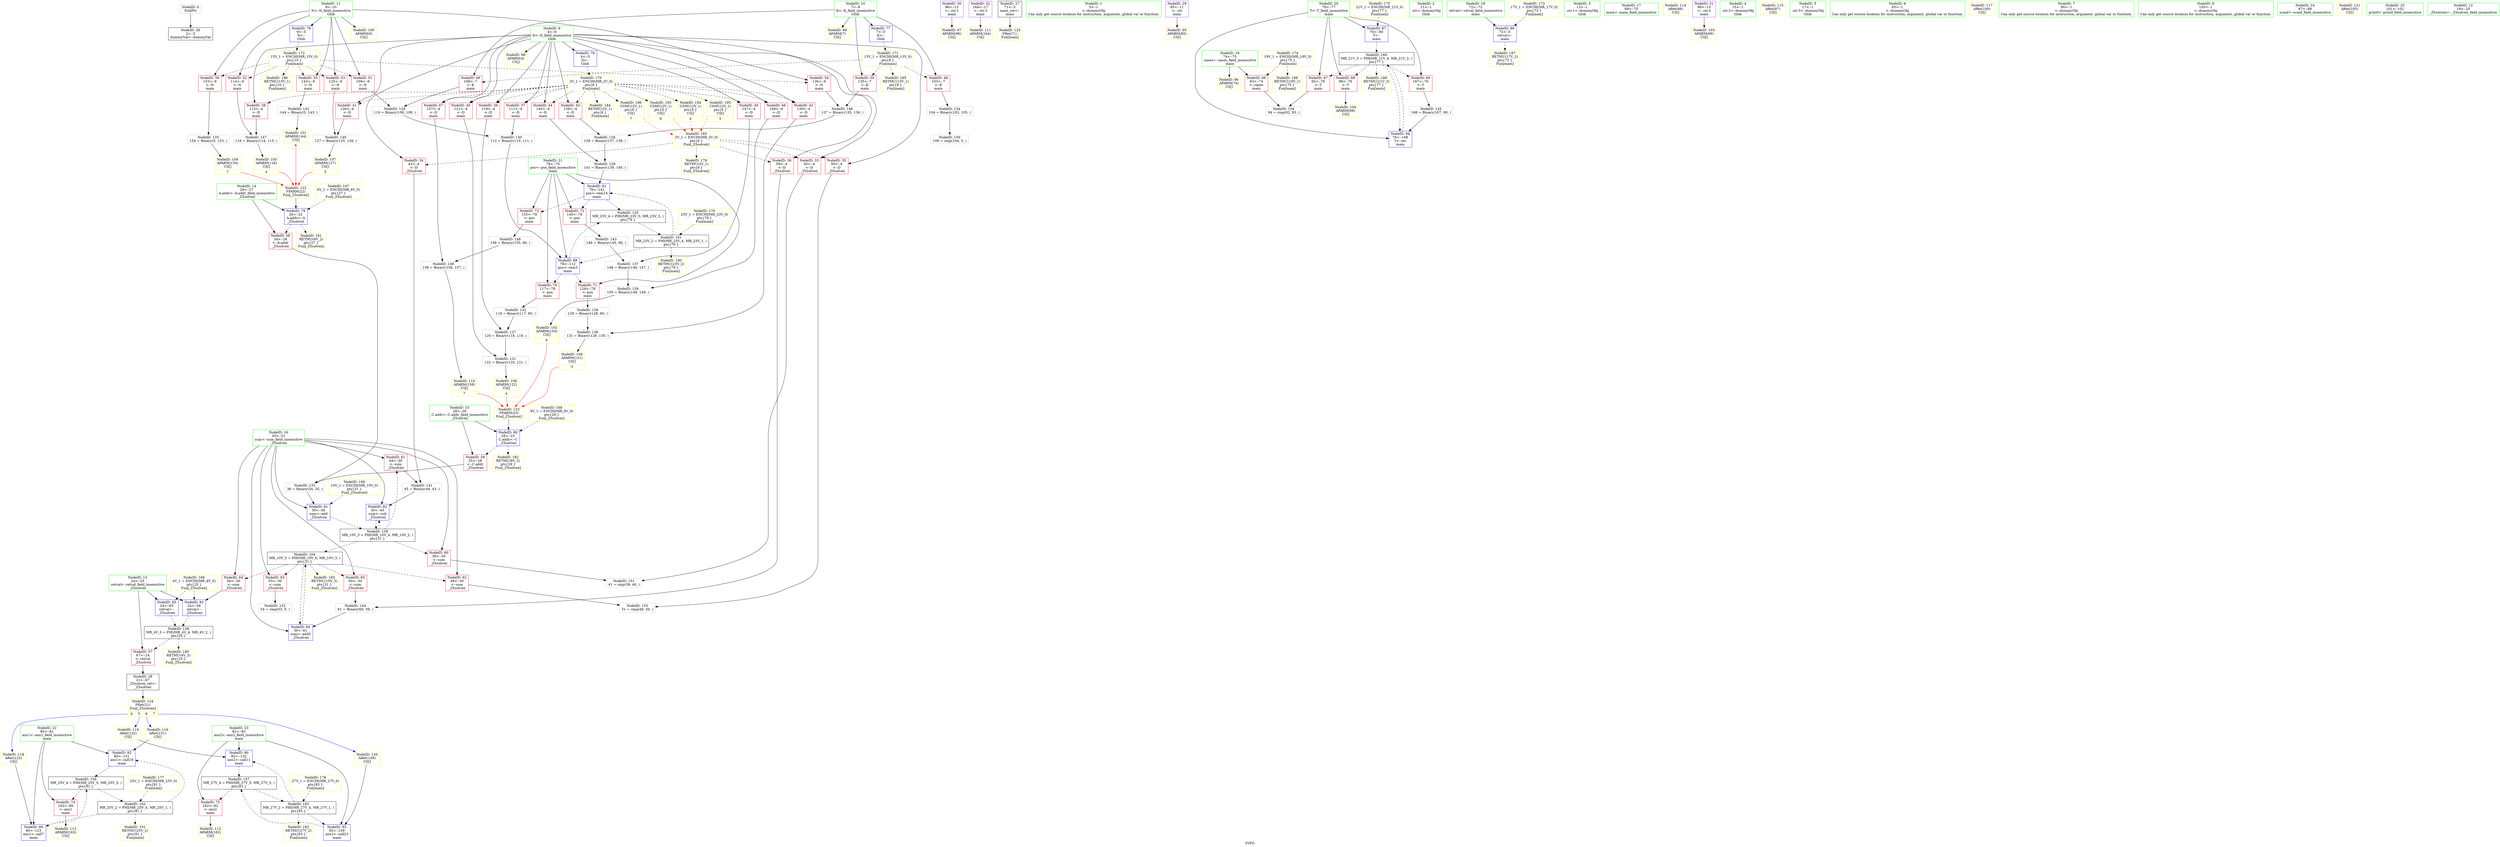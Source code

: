 digraph "SVFG" {
	label="SVFG";

	Node0x5557514d1bd0 [shape=record,color=grey,label="{NodeID: 0\nNullPtr}"];
	Node0x5557514d1bd0 -> Node0x5557514e7c70[style=solid];
	Node0x5557514fd1e0 [shape=record,color=yellow,style=double,label="{NodeID: 180\nRETMU(4V_3)\npts\{25 \}\nFun[_Z5solveii]}"];
	Node0x5557514e8f90 [shape=record,color=yellow,style=double,label="{NodeID: 97\nAPARM(96)\nCS[]}"];
	Node0x5557514e7260 [shape=record,color=green,label="{NodeID: 14\n26\<--27\nA.addr\<--A.addr_field_insensitive\n_Z5solveii\n}"];
	Node0x5557514e7260 -> Node0x5557514ea6c0[style=solid];
	Node0x5557514e7260 -> Node0x5557514eb860[style=solid];
	Node0x5557514ec830 [shape=record,color=yellow,style=double,label="{NodeID: 194\nCSMU(2V_1)\npts\{6 \}\nCS[]|{<s0>4}}"];
	Node0x5557514ec830:s0 -> Node0x5557514fb010[style=dashed,color=red];
	Node0x5557514eda60 [shape=record,color=yellow,style=double,label="{NodeID: 111\nAPARM(164)\nCS[]}"];
	Node0x5557514e7e40 [shape=record,color=black,label="{NodeID: 28\n21\<--67\n_Z5solveii_ret\<--\n_Z5solveii\n}"];
	Node0x5557514e7e40 -> Node0x5557514ee510[style=solid];
	Node0x5557514eeaa0 [shape=record,color=yellow,style=double,label="{NodeID: 125\nFRet(71)\nFun[main]}"];
	Node0x5557514e89a0 [shape=record,color=red,label="{NodeID: 42\n130\<--4\n\<--D\nmain\n}"];
	Node0x5557514e89a0 -> Node0x5557514e96d0[style=solid];
	Node0x5557514e9b50 [shape=record,color=grey,label="{NodeID: 139\n150 = Binary(148, 149, )\n}"];
	Node0x5557514e9b50 -> Node0x5557514e93a0[style=solid];
	Node0x5557514ea520 [shape=record,color=red,label="{NodeID: 56\n153\<--9\n\<--N\nmain\n}"];
	Node0x5557514ea520 -> Node0x5557514ef8e0[style=solid];
	Node0x5557514f1bf0 [shape=record,color=grey,label="{NodeID: 153\n51 = cmp(49, 50, )\n}"];
	Node0x5557514eb080 [shape=record,color=red,label="{NodeID: 70\n117\<--78\n\<--pos\nmain\n}"];
	Node0x5557514eb080 -> Node0x5557514ef460[style=solid];
	Node0x5557514fbc10 [shape=record,color=yellow,style=double,label="{NodeID: 167\n6V_1 = ENCHI(MR_6V_0)\npts\{27 \}\nFun[_Z5solveii]}"];
	Node0x5557514fbc10 -> Node0x5557514eb860[style=dashed];
	Node0x5557514ebc70 [shape=record,color=blue,label="{NodeID: 84\n30\<--61\nsum\<--add5\n_Z5solveii\n}"];
	Node0x5557514ebc70 -> Node0x5557514fab10[style=dashed];
	Node0x5557514d1c60 [shape=record,color=green,label="{NodeID: 1\n5\<--1\n\<--dummyObj\nCan only get source location for instruction, argument, global var or function.}"];
	Node0x5557514fd2c0 [shape=record,color=yellow,style=double,label="{NodeID: 181\nRETMU(6V_2)\npts\{27 \}\nFun[_Z5solveii]}"];
	Node0x5557514e9060 [shape=record,color=yellow,style=double,label="{NodeID: 98\nAPARM(4)\nCS[]}"];
	Node0x5557514e72f0 [shape=record,color=green,label="{NodeID: 15\n28\<--29\nC.addr\<--C.addr_field_insensitive\n_Z5solveii\n}"];
	Node0x5557514e72f0 -> Node0x5557514ea790[style=solid];
	Node0x5557514e72f0 -> Node0x5557514eb930[style=solid];
	Node0x5557514ec990 [shape=record,color=yellow,style=double,label="{NodeID: 195\nCSMU(2V_1)\npts\{6 \}\nCS[]|{<s0>5}}"];
	Node0x5557514ec990:s0 -> Node0x5557514fb010[style=dashed,color=red];
	Node0x5557514edb30 [shape=record,color=yellow,style=double,label="{NodeID: 112\nAPARM(162)\nCS[]}"];
	Node0x5557514e7f10 [shape=record,color=purple,label="{NodeID: 29\n85\<--11\n\<--.str\nmain\n}"];
	Node0x5557514e7f10 -> Node0x5557514ec560[style=solid];
	Node0x5557514eeb60 [shape=record,color=grey,label="{NodeID: 126\n139 = Binary(137, 138, )\n}"];
	Node0x5557514eeb60 -> Node0x5557514eefe0[style=solid];
	Node0x5557514e8a70 [shape=record,color=red,label="{NodeID: 43\n138\<--4\n\<--D\nmain\n}"];
	Node0x5557514e8a70 -> Node0x5557514eeb60[style=solid];
	Node0x5557514e9cd0 [shape=record,color=grey,label="{NodeID: 140\n127 = Binary(125, 126, )\n}"];
	Node0x5557514e9cd0 -> Node0x5557514ed720[style=solid];
	Node0x5557514ea5f0 [shape=record,color=red,label="{NodeID: 57\n67\<--24\n\<--retval\n_Z5solveii\n}"];
	Node0x5557514ea5f0 -> Node0x5557514e7e40[style=solid];
	Node0x5557514f1d70 [shape=record,color=grey,label="{NodeID: 154\n94 = cmp(92, 93, )\n}"];
	Node0x5557514eb150 [shape=record,color=red,label="{NodeID: 71\n128\<--78\n\<--pos\nmain\n}"];
	Node0x5557514eb150 -> Node0x5557514e99d0[style=solid];
	Node0x5557514fbcf0 [shape=record,color=yellow,style=double,label="{NodeID: 168\n8V_1 = ENCHI(MR_8V_0)\npts\{29 \}\nFun[_Z5solveii]}"];
	Node0x5557514fbcf0 -> Node0x5557514eb930[style=dashed];
	Node0x5557514ebd40 [shape=record,color=blue,label="{NodeID: 85\n24\<--65\nretval\<--\n_Z5solveii\n}"];
	Node0x5557514ebd40 -> Node0x5557514f9210[style=dashed];
	Node0x5557514e61d0 [shape=record,color=green,label="{NodeID: 2\n11\<--1\n.str\<--dummyObj\nGlob }"];
	Node0x5557514fd3a0 [shape=record,color=yellow,style=double,label="{NodeID: 182\nRETMU(8V_2)\npts\{29 \}\nFun[_Z5solveii]}"];
	Node0x5557514e9130 [shape=record,color=yellow,style=double,label="{NodeID: 99\nAPARM(7)\nCS[]}"];
	Node0x5557514e73c0 [shape=record,color=green,label="{NodeID: 16\n30\<--31\nsum\<--sum_field_insensitive\n_Z5solveii\n}"];
	Node0x5557514e73c0 -> Node0x5557514ea860[style=solid];
	Node0x5557514e73c0 -> Node0x5557514ea930[style=solid];
	Node0x5557514e73c0 -> Node0x5557514eaa00[style=solid];
	Node0x5557514e73c0 -> Node0x5557514eaad0[style=solid];
	Node0x5557514e73c0 -> Node0x5557514eaba0[style=solid];
	Node0x5557514e73c0 -> Node0x5557514eac70[style=solid];
	Node0x5557514e73c0 -> Node0x5557514eba00[style=solid];
	Node0x5557514e73c0 -> Node0x5557514ebad0[style=solid];
	Node0x5557514e73c0 -> Node0x5557514ebc70[style=solid];
	Node0x5557514ecaf0 [shape=record,color=yellow,style=double,label="{NodeID: 196\nCSMU(2V_1)\npts\{6 \}\nCS[]|{<s0>7}}"];
	Node0x5557514ecaf0:s0 -> Node0x5557514fb010[style=dashed,color=red];
	Node0x5557514edc00 [shape=record,color=yellow,style=double,label="{NodeID: 113\nAPARM(163)\nCS[]}"];
	Node0x5557514e7fe0 [shape=record,color=purple,label="{NodeID: 30\n96\<--13\n\<--.str.1\nmain\n}"];
	Node0x5557514e7fe0 -> Node0x5557514e8f90[style=solid];
	Node0x5557514eece0 [shape=record,color=grey,label="{NodeID: 127\n120 = Binary(118, 119, )\n}"];
	Node0x5557514eece0 -> Node0x5557514ef2e0[style=solid];
	Node0x5557514e8b40 [shape=record,color=red,label="{NodeID: 44\n140\<--4\n\<--D\nmain\n}"];
	Node0x5557514e8b40 -> Node0x5557514eefe0[style=solid];
	Node0x5557514f0a30 [shape=record,color=grey,label="{NodeID: 141\n45 = Binary(44, 43, )\n}"];
	Node0x5557514f0a30 -> Node0x5557514ebad0[style=solid];
	Node0x5557514ea6c0 [shape=record,color=red,label="{NodeID: 58\n34\<--26\n\<--A.addr\n_Z5solveii\n}"];
	Node0x5557514ea6c0 -> Node0x5557514ef5e0[style=solid];
	Node0x5557514f7e10 [shape=record,color=black,label="{NodeID: 155\nMR_23V_4 = PHI(MR_23V_5, MR_23V_3, )\npts\{79 \}\n}"];
	Node0x5557514f7e10 -> Node0x5557514f9c10[style=dashed];
	Node0x5557514eb220 [shape=record,color=red,label="{NodeID: 72\n145\<--78\n\<--pos\nmain\n}"];
	Node0x5557514eb220 -> Node0x5557514f0cf0[style=solid];
	Node0x5557514fbdd0 [shape=record,color=yellow,style=double,label="{NodeID: 169\n10V_1 = ENCHI(MR_10V_0)\npts\{31 \}\nFun[_Z5solveii]}"];
	Node0x5557514fbdd0 -> Node0x5557514eba00[style=dashed];
	Node0x5557514ebe10 [shape=record,color=blue,label="{NodeID: 86\n72\<--5\nretval\<--\nmain\n}"];
	Node0x5557514ebe10 -> Node0x5557514fd830[style=dashed];
	Node0x5557514e6260 [shape=record,color=green,label="{NodeID: 3\n13\<--1\n.str.1\<--dummyObj\nGlob }"];
	Node0x5557514fd480 [shape=record,color=yellow,style=double,label="{NodeID: 183\nRETMU(10V_5)\npts\{31 \}\nFun[_Z5solveii]}"];
	Node0x5557514e9200 [shape=record,color=yellow,style=double,label="{NodeID: 100\nAPARM(9)\nCS[]}"];
	Node0x5557514e7490 [shape=record,color=green,label="{NodeID: 17\n69\<--70\nmain\<--main_field_insensitive\n}"];
	Node0x5557514edcd0 [shape=record,color=yellow,style=double,label="{NodeID: 114\nARet(86)\nCS[]}"];
	Node0x5557514e80b0 [shape=record,color=purple,label="{NodeID: 31\n99\<--15\n\<--.str.2\nmain\n}"];
	Node0x5557514e80b0 -> Node0x5557514e9470[style=solid];
	Node0x5557514eee60 [shape=record,color=grey,label="{NodeID: 128\n110 = Binary(108, 109, )\n}"];
	Node0x5557514eee60 -> Node0x5557514ef160[style=solid];
	Node0x5557514e8c10 [shape=record,color=red,label="{NodeID: 45\n147\<--4\n\<--D\nmain\n}"];
	Node0x5557514e8c10 -> Node0x5557514e9850[style=solid];
	Node0x5557514f0b70 [shape=record,color=grey,label="{NodeID: 142\n144 = Binary(5, 143, )\n}"];
	Node0x5557514f0b70 -> Node0x5557514e92d0[style=solid];
	Node0x5557514ea790 [shape=record,color=red,label="{NodeID: 59\n35\<--28\n\<--C.addr\n_Z5solveii\n}"];
	Node0x5557514ea790 -> Node0x5557514ef5e0[style=solid];
	Node0x5557514f8310 [shape=record,color=black,label="{NodeID: 156\nMR_25V_4 = PHI(MR_25V_5, MR_25V_3, )\npts\{81 \}\n}"];
	Node0x5557514f8310 -> Node0x5557514eb3c0[style=dashed];
	Node0x5557514f8310 -> Node0x5557514fa110[style=dashed];
	Node0x5557514eb2f0 [shape=record,color=red,label="{NodeID: 73\n155\<--78\n\<--pos\nmain\n}"];
	Node0x5557514eb2f0 -> Node0x5557514f1470[style=solid];
	Node0x5557514fbeb0 [shape=record,color=yellow,style=double,label="{NodeID: 170\n2V_1 = ENCHI(MR_2V_0)\npts\{6 \}\nFun[main]}"];
	Node0x5557514fbeb0 -> Node0x5557514e8590[style=dashed];
	Node0x5557514fbeb0 -> Node0x5557514e8660[style=dashed];
	Node0x5557514fbeb0 -> Node0x5557514e8730[style=dashed];
	Node0x5557514fbeb0 -> Node0x5557514e8800[style=dashed];
	Node0x5557514fbeb0 -> Node0x5557514e88d0[style=dashed];
	Node0x5557514fbeb0 -> Node0x5557514e89a0[style=dashed];
	Node0x5557514fbeb0 -> Node0x5557514e8a70[style=dashed];
	Node0x5557514fbeb0 -> Node0x5557514e8b40[style=dashed];
	Node0x5557514fbeb0 -> Node0x5557514e8c10[style=dashed];
	Node0x5557514fbeb0 -> Node0x5557514e8ce0[style=dashed];
	Node0x5557514fbeb0 -> Node0x5557514e8db0[style=dashed];
	Node0x5557514fbeb0 -> Node0x5557514fd560[style=dashed];
	Node0x5557514fbeb0 -> Node0x5557514ec6d0[style=dashed];
	Node0x5557514fbeb0 -> Node0x5557514ec830[style=dashed];
	Node0x5557514fbeb0 -> Node0x5557514ec990[style=dashed];
	Node0x5557514fbeb0 -> Node0x5557514ecaf0[style=dashed];
	Node0x5557514ebee0 [shape=record,color=blue,label="{NodeID: 87\n76\<--90\nT\<--\nmain\n}"];
	Node0x5557514ebee0 -> Node0x5557514f9710[style=dashed];
	Node0x5557514e6510 [shape=record,color=green,label="{NodeID: 4\n15\<--1\n.str.2\<--dummyObj\nGlob }"];
	Node0x5557514fd560 [shape=record,color=yellow,style=double,label="{NodeID: 184\nRETMU(2V_1)\npts\{6 \}\nFun[main]}"];
	Node0x5557514e92d0 [shape=record,color=yellow,style=double,label="{NodeID: 101\nAPARM(144)\nCS[]|{<s0>6}}"];
	Node0x5557514e92d0:s0 -> Node0x5557514ee210[style=solid,color=red];
	Node0x5557514e7590 [shape=record,color=green,label="{NodeID: 18\n72\<--73\nretval\<--retval_field_insensitive\nmain\n}"];
	Node0x5557514e7590 -> Node0x5557514ebe10[style=solid];
	Node0x5557514edd60 [shape=record,color=yellow,style=double,label="{NodeID: 115\nARet(97)\nCS[]}"];
	Node0x5557514e8180 [shape=record,color=purple,label="{NodeID: 32\n164\<--17\n\<--.str.3\nmain\n}"];
	Node0x5557514e8180 -> Node0x5557514eda60[style=solid];
	Node0x5557514eefe0 [shape=record,color=grey,label="{NodeID: 129\n141 = Binary(139, 140, )\n}"];
	Node0x5557514eefe0 -> Node0x5557514ec220[style=solid];
	Node0x5557514e8ce0 [shape=record,color=red,label="{NodeID: 46\n149\<--4\n\<--D\nmain\n}"];
	Node0x5557514e8ce0 -> Node0x5557514e9b50[style=solid];
	Node0x5557514f0cf0 [shape=record,color=grey,label="{NodeID: 143\n146 = Binary(145, 90, )\n}"];
	Node0x5557514f0cf0 -> Node0x5557514e9850[style=solid];
	Node0x5557514ea860 [shape=record,color=red,label="{NodeID: 60\n39\<--30\n\<--sum\n_Z5solveii\n}"];
	Node0x5557514ea860 -> Node0x5557514f18f0[style=solid];
	Node0x5557514f8810 [shape=record,color=black,label="{NodeID: 157\nMR_27V_4 = PHI(MR_27V_5, MR_27V_3, )\npts\{83 \}\n}"];
	Node0x5557514f8810 -> Node0x5557514eb490[style=dashed];
	Node0x5557514f8810 -> Node0x5557514fa610[style=dashed];
	Node0x5557514eb3c0 [shape=record,color=red,label="{NodeID: 74\n163\<--80\n\<--ans1\nmain\n}"];
	Node0x5557514eb3c0 -> Node0x5557514edc00[style=solid];
	Node0x5557514fbfc0 [shape=record,color=yellow,style=double,label="{NodeID: 171\n13V_1 = ENCHI(MR_13V_0)\npts\{8 \}\nFun[main]}"];
	Node0x5557514fbfc0 -> Node0x5557514e9ea0[style=dashed];
	Node0x5557514fbfc0 -> Node0x5557514e9f70[style=dashed];
	Node0x5557514fbfc0 -> Node0x5557514ea040[style=dashed];
	Node0x5557514fbfc0 -> Node0x5557514fd670[style=dashed];
	Node0x5557514ebfb0 [shape=record,color=blue,label="{NodeID: 88\n78\<--112\npos\<--rem3\nmain\n}"];
	Node0x5557514ebfb0 -> Node0x5557514eb080[style=dashed];
	Node0x5557514ebfb0 -> Node0x5557514eb150[style=dashed];
	Node0x5557514ebfb0 -> Node0x5557514f7e10[style=dashed];
	Node0x5557514e65a0 [shape=record,color=green,label="{NodeID: 5\n17\<--1\n.str.3\<--dummyObj\nGlob }"];
	Node0x5557514fd670 [shape=record,color=yellow,style=double,label="{NodeID: 185\nRETMU(13V_1)\npts\{8 \}\nFun[main]}"];
	Node0x5557514e93a0 [shape=record,color=yellow,style=double,label="{NodeID: 102\nAPARM(150)\nCS[]|{<s0>6}}"];
	Node0x5557514e93a0:s0 -> Node0x5557514ee390[style=solid,color=red];
	Node0x5557514e7660 [shape=record,color=green,label="{NodeID: 19\n74\<--75\ncases\<--cases_field_insensitive\nmain\n}"];
	Node0x5557514e7660 -> Node0x5557514ead40[style=solid];
	Node0x5557514e7660 -> Node0x5557514e8ec0[style=solid];
	Node0x5557514eddf0 [shape=record,color=yellow,style=double,label="{NodeID: 116\nARet(151)\nCS[]}"];
	Node0x5557514eddf0 -> Node0x5557514ec2f0[style=solid];
	Node0x5557514e8250 [shape=record,color=red,label="{NodeID: 33\n40\<--4\n\<--D\n_Z5solveii\n}"];
	Node0x5557514e8250 -> Node0x5557514f18f0[style=solid];
	Node0x5557514ef160 [shape=record,color=grey,label="{NodeID: 130\n112 = Binary(110, 111, )\n}"];
	Node0x5557514ef160 -> Node0x5557514ebfb0[style=solid];
	Node0x5557514e8db0 [shape=record,color=red,label="{NodeID: 47\n157\<--4\n\<--D\nmain\n}"];
	Node0x5557514e8db0 -> Node0x5557514f15f0[style=solid];
	Node0x5557514f0e70 [shape=record,color=grey,label="{NodeID: 144\n61 = Binary(60, 59, )\n}"];
	Node0x5557514f0e70 -> Node0x5557514ebc70[style=solid];
	Node0x5557514ea930 [shape=record,color=red,label="{NodeID: 61\n44\<--30\n\<--sum\n_Z5solveii\n}"];
	Node0x5557514ea930 -> Node0x5557514f0a30[style=solid];
	Node0x5557514f8d10 [shape=record,color=black,label="{NodeID: 158\nMR_10V_3 = PHI(MR_10V_4, MR_10V_2, )\npts\{31 \}\n}"];
	Node0x5557514f8d10 -> Node0x5557514ea860[style=dashed];
	Node0x5557514f8d10 -> Node0x5557514ea930[style=dashed];
	Node0x5557514f8d10 -> Node0x5557514ebad0[style=dashed];
	Node0x5557514f8d10 -> Node0x5557514fab10[style=dashed];
	Node0x5557514eb490 [shape=record,color=red,label="{NodeID: 75\n162\<--82\n\<--ans2\nmain\n}"];
	Node0x5557514eb490 -> Node0x5557514edb30[style=solid];
	Node0x5557514fc0a0 [shape=record,color=yellow,style=double,label="{NodeID: 172\n15V_1 = ENCHI(MR_15V_0)\npts\{10 \}\nFun[main]}"];
	Node0x5557514fc0a0 -> Node0x5557514ea110[style=dashed];
	Node0x5557514fc0a0 -> Node0x5557514ea1e0[style=dashed];
	Node0x5557514fc0a0 -> Node0x5557514ea2b0[style=dashed];
	Node0x5557514fc0a0 -> Node0x5557514ea380[style=dashed];
	Node0x5557514fc0a0 -> Node0x5557514ea450[style=dashed];
	Node0x5557514fc0a0 -> Node0x5557514ea520[style=dashed];
	Node0x5557514fc0a0 -> Node0x5557514fd750[style=dashed];
	Node0x5557514ec080 [shape=record,color=blue,label="{NodeID: 89\n80\<--123\nans1\<--call7\nmain\n}"];
	Node0x5557514ec080 -> Node0x5557514f8310[style=dashed];
	Node0x5557514e6630 [shape=record,color=green,label="{NodeID: 6\n65\<--1\n\<--dummyObj\nCan only get source location for instruction, argument, global var or function.}"];
	Node0x5557514fd750 [shape=record,color=yellow,style=double,label="{NodeID: 186\nRETMU(15V_1)\npts\{10 \}\nFun[main]}"];
	Node0x5557514e9470 [shape=record,color=yellow,style=double,label="{NodeID: 103\nAPARM(99)\nCS[]}"];
	Node0x5557514e7730 [shape=record,color=green,label="{NodeID: 20\n76\<--77\nT\<--T_field_insensitive\nmain\n}"];
	Node0x5557514e7730 -> Node0x5557514eae10[style=solid];
	Node0x5557514e7730 -> Node0x5557514eaee0[style=solid];
	Node0x5557514e7730 -> Node0x5557514eafb0[style=solid];
	Node0x5557514e7730 -> Node0x5557514ebee0[style=solid];
	Node0x5557514e7730 -> Node0x5557514ec490[style=solid];
	Node0x5557514ede80 [shape=record,color=yellow,style=double,label="{NodeID: 117\nARet(100)\nCS[]}"];
	Node0x5557514e8320 [shape=record,color=red,label="{NodeID: 34\n43\<--4\n\<--D\n_Z5solveii\n}"];
	Node0x5557514e8320 -> Node0x5557514f0a30[style=solid];
	Node0x5557514ef2e0 [shape=record,color=grey,label="{NodeID: 131\n122 = Binary(120, 121, )\n}"];
	Node0x5557514ef2e0 -> Node0x5557514ed690[style=solid];
	Node0x5557514e9ea0 [shape=record,color=red,label="{NodeID: 48\n103\<--7\n\<--K\nmain\n}"];
	Node0x5557514e9ea0 -> Node0x5557514ef760[style=solid];
	Node0x5557514f0ff0 [shape=record,color=grey,label="{NodeID: 145\n168 = Binary(167, 90, )\n}"];
	Node0x5557514f0ff0 -> Node0x5557514ec490[style=solid];
	Node0x5557514eaa00 [shape=record,color=red,label="{NodeID: 62\n49\<--30\n\<--sum\n_Z5solveii\n}"];
	Node0x5557514eaa00 -> Node0x5557514f1bf0[style=solid];
	Node0x5557514f9210 [shape=record,color=black,label="{NodeID: 159\nMR_4V_3 = PHI(MR_4V_4, MR_4V_2, )\npts\{25 \}\n}"];
	Node0x5557514f9210 -> Node0x5557514ea5f0[style=dashed];
	Node0x5557514f9210 -> Node0x5557514fd1e0[style=dashed];
	Node0x5557514eb560 [shape=record,color=blue,label="{NodeID: 76\n4\<--5\nD\<--\nGlob }"];
	Node0x5557514eb560 -> Node0x5557514fbeb0[style=dashed];
	Node0x5557514fc180 [shape=record,color=yellow,style=double,label="{NodeID: 173\n17V_1 = ENCHI(MR_17V_0)\npts\{73 \}\nFun[main]}"];
	Node0x5557514fc180 -> Node0x5557514ebe10[style=dashed];
	Node0x5557514ec150 [shape=record,color=blue,label="{NodeID: 90\n82\<--132\nans2\<--call11\nmain\n}"];
	Node0x5557514ec150 -> Node0x5557514f8810[style=dashed];
	Node0x5557514e66c0 [shape=record,color=green,label="{NodeID: 7\n90\<--1\n\<--dummyObj\nCan only get source location for instruction, argument, global var or function.}"];
	Node0x5557514fd830 [shape=record,color=yellow,style=double,label="{NodeID: 187\nRETMU(17V_2)\npts\{73 \}\nFun[main]}"];
	Node0x5557514e9540 [shape=record,color=yellow,style=double,label="{NodeID: 104\nAPARM(98)\nCS[]}"];
	Node0x5557514e7800 [shape=record,color=green,label="{NodeID: 21\n78\<--79\npos\<--pos_field_insensitive\nmain\n}"];
	Node0x5557514e7800 -> Node0x5557514eb080[style=solid];
	Node0x5557514e7800 -> Node0x5557514eb150[style=solid];
	Node0x5557514e7800 -> Node0x5557514eb220[style=solid];
	Node0x5557514e7800 -> Node0x5557514eb2f0[style=solid];
	Node0x5557514e7800 -> Node0x5557514ebfb0[style=solid];
	Node0x5557514e7800 -> Node0x5557514ec220[style=solid];
	Node0x5557514edf10 [shape=record,color=yellow,style=double,label="{NodeID: 118\nARet(123)\nCS[]}"];
	Node0x5557514edf10 -> Node0x5557514ec080[style=solid];
	Node0x5557514e83f0 [shape=record,color=red,label="{NodeID: 35\n50\<--4\n\<--D\n_Z5solveii\n}"];
	Node0x5557514e83f0 -> Node0x5557514f1bf0[style=solid];
	Node0x5557514ef460 [shape=record,color=grey,label="{NodeID: 132\n118 = Binary(117, 90, )\n}"];
	Node0x5557514ef460 -> Node0x5557514eece0[style=solid];
	Node0x5557514e9f70 [shape=record,color=red,label="{NodeID: 49\n108\<--7\n\<--K\nmain\n}"];
	Node0x5557514e9f70 -> Node0x5557514eee60[style=solid];
	Node0x5557514f1170 [shape=record,color=grey,label="{NodeID: 146\n137 = Binary(135, 136, )\n}"];
	Node0x5557514f1170 -> Node0x5557514eeb60[style=solid];
	Node0x5557514eaad0 [shape=record,color=red,label="{NodeID: 63\n53\<--30\n\<--sum\n_Z5solveii\n}"];
	Node0x5557514eaad0 -> Node0x5557514f1a70[style=solid];
	Node0x5557514f9710 [shape=record,color=black,label="{NodeID: 160\nMR_21V_3 = PHI(MR_21V_4, MR_21V_2, )\npts\{77 \}\n}"];
	Node0x5557514f9710 -> Node0x5557514eae10[style=dashed];
	Node0x5557514f9710 -> Node0x5557514eaee0[style=dashed];
	Node0x5557514f9710 -> Node0x5557514eafb0[style=dashed];
	Node0x5557514f9710 -> Node0x5557514ec490[style=dashed];
	Node0x5557514f9710 -> Node0x5557514fd9f0[style=dashed];
	Node0x5557514eb660 [shape=record,color=blue,label="{NodeID: 77\n7\<--5\nK\<--\nGlob }"];
	Node0x5557514eb660 -> Node0x5557514fbfc0[style=dashed];
	Node0x5557514fc260 [shape=record,color=yellow,style=double,label="{NodeID: 174\n19V_1 = ENCHI(MR_19V_0)\npts\{75 \}\nFun[main]}"];
	Node0x5557514fc260 -> Node0x5557514ead40[style=dashed];
	Node0x5557514fc260 -> Node0x5557514fd910[style=dashed];
	Node0x5557514ec220 [shape=record,color=blue,label="{NodeID: 91\n78\<--141\npos\<--rem14\nmain\n}"];
	Node0x5557514ec220 -> Node0x5557514eb220[style=dashed];
	Node0x5557514ec220 -> Node0x5557514eb2f0[style=dashed];
	Node0x5557514ec220 -> Node0x5557514f7e10[style=dashed];
	Node0x5557514e6f00 [shape=record,color=green,label="{NodeID: 8\n105\<--1\n\<--dummyObj\nCan only get source location for instruction, argument, global var or function.}"];
	Node0x5557514fd910 [shape=record,color=yellow,style=double,label="{NodeID: 188\nRETMU(19V_1)\npts\{75 \}\nFun[main]}"];
	Node0x5557514ed600 [shape=record,color=yellow,style=double,label="{NodeID: 105\nAPARM(116)\nCS[]|{<s0>4}}"];
	Node0x5557514ed600:s0 -> Node0x5557514ee210[style=solid,color=red];
	Node0x5557514e78d0 [shape=record,color=green,label="{NodeID: 22\n80\<--81\nans1\<--ans1_field_insensitive\nmain\n}"];
	Node0x5557514e78d0 -> Node0x5557514eb3c0[style=solid];
	Node0x5557514e78d0 -> Node0x5557514ec080[style=solid];
	Node0x5557514e78d0 -> Node0x5557514ec2f0[style=solid];
	Node0x5557514edfa0 [shape=record,color=yellow,style=double,label="{NodeID: 119\nARet(132)\nCS[]}"];
	Node0x5557514edfa0 -> Node0x5557514ec150[style=solid];
	Node0x5557514e84c0 [shape=record,color=red,label="{NodeID: 36\n59\<--4\n\<--D\n_Z5solveii\n}"];
	Node0x5557514e84c0 -> Node0x5557514f0e70[style=solid];
	Node0x5557514ef5e0 [shape=record,color=grey,label="{NodeID: 133\n36 = Binary(34, 35, )\n}"];
	Node0x5557514ef5e0 -> Node0x5557514eba00[style=solid];
	Node0x5557514ea040 [shape=record,color=red,label="{NodeID: 50\n135\<--7\n\<--K\nmain\n}"];
	Node0x5557514ea040 -> Node0x5557514f1170[style=solid];
	Node0x5557514f12f0 [shape=record,color=grey,label="{NodeID: 147\n116 = Binary(114, 115, )\n}"];
	Node0x5557514f12f0 -> Node0x5557514ed600[style=solid];
	Node0x5557514eaba0 [shape=record,color=red,label="{NodeID: 64\n56\<--30\n\<--sum\n_Z5solveii\n}"];
	Node0x5557514eaba0 -> Node0x5557514ebba0[style=solid];
	Node0x5557514f9c10 [shape=record,color=black,label="{NodeID: 161\nMR_23V_2 = PHI(MR_23V_4, MR_23V_1, )\npts\{79 \}\n}"];
	Node0x5557514f9c10 -> Node0x5557514ebfb0[style=dashed];
	Node0x5557514f9c10 -> Node0x5557514ec220[style=dashed];
	Node0x5557514f9c10 -> Node0x5557514fdad0[style=dashed];
	Node0x5557514eb760 [shape=record,color=blue,label="{NodeID: 78\n9\<--5\nN\<--\nGlob }"];
	Node0x5557514eb760 -> Node0x5557514fc0a0[style=dashed];
	Node0x5557514fc340 [shape=record,color=yellow,style=double,label="{NodeID: 175\n21V_1 = ENCHI(MR_21V_0)\npts\{77 \}\nFun[main]}"];
	Node0x5557514fc340 -> Node0x5557514ebee0[style=dashed];
	Node0x5557514ec2f0 [shape=record,color=blue,label="{NodeID: 92\n80\<--151\nans1\<--call19\nmain\n}"];
	Node0x5557514ec2f0 -> Node0x5557514f8310[style=dashed];
	Node0x5557514e6f90 [shape=record,color=green,label="{NodeID: 9\n4\<--6\nD\<--D_field_insensitive\nGlob }"];
	Node0x5557514e6f90 -> Node0x5557514e8250[style=solid];
	Node0x5557514e6f90 -> Node0x5557514e8320[style=solid];
	Node0x5557514e6f90 -> Node0x5557514e83f0[style=solid];
	Node0x5557514e6f90 -> Node0x5557514e84c0[style=solid];
	Node0x5557514e6f90 -> Node0x5557514e8590[style=solid];
	Node0x5557514e6f90 -> Node0x5557514e8660[style=solid];
	Node0x5557514e6f90 -> Node0x5557514e8730[style=solid];
	Node0x5557514e6f90 -> Node0x5557514e8800[style=solid];
	Node0x5557514e6f90 -> Node0x5557514e88d0[style=solid];
	Node0x5557514e6f90 -> Node0x5557514e89a0[style=solid];
	Node0x5557514e6f90 -> Node0x5557514e8a70[style=solid];
	Node0x5557514e6f90 -> Node0x5557514e8b40[style=solid];
	Node0x5557514e6f90 -> Node0x5557514e8c10[style=solid];
	Node0x5557514e6f90 -> Node0x5557514e8ce0[style=solid];
	Node0x5557514e6f90 -> Node0x5557514e8db0[style=solid];
	Node0x5557514e6f90 -> Node0x5557514eb560[style=solid];
	Node0x5557514e6f90 -> Node0x5557514e9060[style=solid];
	Node0x5557514fd9f0 [shape=record,color=yellow,style=double,label="{NodeID: 189\nRETMU(21V_3)\npts\{77 \}\nFun[main]}"];
	Node0x5557514ed690 [shape=record,color=yellow,style=double,label="{NodeID: 106\nAPARM(122)\nCS[]|{<s0>4}}"];
	Node0x5557514ed690:s0 -> Node0x5557514ee390[style=solid,color=red];
	Node0x5557514e79a0 [shape=record,color=green,label="{NodeID: 23\n82\<--83\nans2\<--ans2_field_insensitive\nmain\n}"];
	Node0x5557514e79a0 -> Node0x5557514eb490[style=solid];
	Node0x5557514e79a0 -> Node0x5557514ec150[style=solid];
	Node0x5557514e79a0 -> Node0x5557514ec3c0[style=solid];
	Node0x5557514ee030 [shape=record,color=yellow,style=double,label="{NodeID: 120\nARet(159)\nCS[]}"];
	Node0x5557514ee030 -> Node0x5557514ec3c0[style=solid];
	Node0x5557514e8590 [shape=record,color=red,label="{NodeID: 37\n111\<--4\n\<--D\nmain\n}"];
	Node0x5557514e8590 -> Node0x5557514ef160[style=solid];
	Node0x5557514ef760 [shape=record,color=grey,label="{NodeID: 134\n104 = Binary(103, 105, )\n}"];
	Node0x5557514ef760 -> Node0x5557514f1770[style=solid];
	Node0x5557514ea110 [shape=record,color=red,label="{NodeID: 51\n109\<--9\n\<--N\nmain\n}"];
	Node0x5557514ea110 -> Node0x5557514eee60[style=solid];
	Node0x5557514f1470 [shape=record,color=grey,label="{NodeID: 148\n156 = Binary(155, 90, )\n}"];
	Node0x5557514f1470 -> Node0x5557514f15f0[style=solid];
	Node0x5557514eac70 [shape=record,color=red,label="{NodeID: 65\n60\<--30\n\<--sum\n_Z5solveii\n}"];
	Node0x5557514eac70 -> Node0x5557514f0e70[style=solid];
	Node0x5557514fa110 [shape=record,color=black,label="{NodeID: 162\nMR_25V_2 = PHI(MR_25V_4, MR_25V_1, )\npts\{81 \}\n}"];
	Node0x5557514fa110 -> Node0x5557514ec080[style=dashed];
	Node0x5557514fa110 -> Node0x5557514ec2f0[style=dashed];
	Node0x5557514fa110 -> Node0x5557514fdbb0[style=dashed];
	Node0x5557514eb860 [shape=record,color=blue,label="{NodeID: 79\n26\<--22\nA.addr\<--A\n_Z5solveii\n}"];
	Node0x5557514eb860 -> Node0x5557514ea6c0[style=dashed];
	Node0x5557514eb860 -> Node0x5557514fd2c0[style=dashed];
	Node0x5557514fc420 [shape=record,color=yellow,style=double,label="{NodeID: 176\n23V_1 = ENCHI(MR_23V_0)\npts\{79 \}\nFun[main]}"];
	Node0x5557514fc420 -> Node0x5557514f9c10[style=dashed];
	Node0x5557514ec3c0 [shape=record,color=blue,label="{NodeID: 93\n82\<--159\nans2\<--call23\nmain\n}"];
	Node0x5557514ec3c0 -> Node0x5557514f8810[style=dashed];
	Node0x5557514e7020 [shape=record,color=green,label="{NodeID: 10\n7\<--8\nK\<--K_field_insensitive\nGlob }"];
	Node0x5557514e7020 -> Node0x5557514e9ea0[style=solid];
	Node0x5557514e7020 -> Node0x5557514e9f70[style=solid];
	Node0x5557514e7020 -> Node0x5557514ea040[style=solid];
	Node0x5557514e7020 -> Node0x5557514eb660[style=solid];
	Node0x5557514e7020 -> Node0x5557514e9130[style=solid];
	Node0x5557514fdad0 [shape=record,color=yellow,style=double,label="{NodeID: 190\nRETMU(23V_2)\npts\{79 \}\nFun[main]}"];
	Node0x5557514ed720 [shape=record,color=yellow,style=double,label="{NodeID: 107\nAPARM(127)\nCS[]|{<s0>5}}"];
	Node0x5557514ed720:s0 -> Node0x5557514ee210[style=solid,color=red];
	Node0x5557514e7a70 [shape=record,color=green,label="{NodeID: 24\n87\<--88\nscanf\<--scanf_field_insensitive\n}"];
	Node0x5557514ee0c0 [shape=record,color=yellow,style=double,label="{NodeID: 121\nARet(165)\nCS[]}"];
	Node0x5557514e8660 [shape=record,color=red,label="{NodeID: 38\n115\<--4\n\<--D\nmain\n}"];
	Node0x5557514e8660 -> Node0x5557514f12f0[style=solid];
	Node0x5557514ef8e0 [shape=record,color=grey,label="{NodeID: 135\n154 = Binary(5, 153, )\n}"];
	Node0x5557514ef8e0 -> Node0x5557514ed8c0[style=solid];
	Node0x5557514ea1e0 [shape=record,color=red,label="{NodeID: 52\n114\<--9\n\<--N\nmain\n}"];
	Node0x5557514ea1e0 -> Node0x5557514f12f0[style=solid];
	Node0x5557514f15f0 [shape=record,color=grey,label="{NodeID: 149\n158 = Binary(156, 157, )\n}"];
	Node0x5557514f15f0 -> Node0x5557514ed990[style=solid];
	Node0x5557514ead40 [shape=record,color=red,label="{NodeID: 66\n93\<--74\n\<--cases\nmain\n}"];
	Node0x5557514ead40 -> Node0x5557514f1d70[style=solid];
	Node0x5557514fa610 [shape=record,color=black,label="{NodeID: 163\nMR_27V_2 = PHI(MR_27V_4, MR_27V_1, )\npts\{83 \}\n}"];
	Node0x5557514fa610 -> Node0x5557514ec150[style=dashed];
	Node0x5557514fa610 -> Node0x5557514ec3c0[style=dashed];
	Node0x5557514fa610 -> Node0x5557514ec5f0[style=dashed];
	Node0x5557514eb930 [shape=record,color=blue,label="{NodeID: 80\n28\<--23\nC.addr\<--C\n_Z5solveii\n}"];
	Node0x5557514eb930 -> Node0x5557514ea790[style=dashed];
	Node0x5557514eb930 -> Node0x5557514fd3a0[style=dashed];
	Node0x5557514fc500 [shape=record,color=yellow,style=double,label="{NodeID: 177\n25V_1 = ENCHI(MR_25V_0)\npts\{81 \}\nFun[main]}"];
	Node0x5557514fc500 -> Node0x5557514fa110[style=dashed];
	Node0x5557514ec490 [shape=record,color=blue,label="{NodeID: 94\n76\<--168\nT\<--inc\nmain\n}"];
	Node0x5557514ec490 -> Node0x5557514f9710[style=dashed];
	Node0x5557514e70b0 [shape=record,color=green,label="{NodeID: 11\n9\<--10\nN\<--N_field_insensitive\nGlob }"];
	Node0x5557514e70b0 -> Node0x5557514ea110[style=solid];
	Node0x5557514e70b0 -> Node0x5557514ea1e0[style=solid];
	Node0x5557514e70b0 -> Node0x5557514ea2b0[style=solid];
	Node0x5557514e70b0 -> Node0x5557514ea380[style=solid];
	Node0x5557514e70b0 -> Node0x5557514ea450[style=solid];
	Node0x5557514e70b0 -> Node0x5557514ea520[style=solid];
	Node0x5557514e70b0 -> Node0x5557514eb760[style=solid];
	Node0x5557514e70b0 -> Node0x5557514e9200[style=solid];
	Node0x5557514fdbb0 [shape=record,color=yellow,style=double,label="{NodeID: 191\nRETMU(25V_2)\npts\{81 \}\nFun[main]}"];
	Node0x5557514ed7f0 [shape=record,color=yellow,style=double,label="{NodeID: 108\nAPARM(131)\nCS[]|{<s0>5}}"];
	Node0x5557514ed7f0:s0 -> Node0x5557514ee390[style=solid,color=red];
	Node0x5557514e7b70 [shape=record,color=green,label="{NodeID: 25\n101\<--102\nprintf\<--printf_field_insensitive\n}"];
	Node0x5557514ee210 [shape=record,color=yellow,style=double,label="{NodeID: 122\nFPARM(22)\nFun[_Z5solveii]}"];
	Node0x5557514ee210 -> Node0x5557514eb860[style=solid];
	Node0x5557514e8730 [shape=record,color=red,label="{NodeID: 39\n119\<--4\n\<--D\nmain\n}"];
	Node0x5557514e8730 -> Node0x5557514eece0[style=solid];
	Node0x5557514e96d0 [shape=record,color=grey,label="{NodeID: 136\n131 = Binary(129, 130, )\n}"];
	Node0x5557514e96d0 -> Node0x5557514ed7f0[style=solid];
	Node0x5557514ea2b0 [shape=record,color=red,label="{NodeID: 53\n125\<--9\n\<--N\nmain\n}"];
	Node0x5557514ea2b0 -> Node0x5557514e9cd0[style=solid];
	Node0x5557514f1770 [shape=record,color=grey,label="{NodeID: 150\n106 = cmp(104, 5, )\n}"];
	Node0x5557514eae10 [shape=record,color=red,label="{NodeID: 67\n92\<--76\n\<--T\nmain\n}"];
	Node0x5557514eae10 -> Node0x5557514f1d70[style=solid];
	Node0x5557514fab10 [shape=record,color=black,label="{NodeID: 164\nMR_10V_5 = PHI(MR_10V_6, MR_10V_3, )\npts\{31 \}\n}"];
	Node0x5557514fab10 -> Node0x5557514eaa00[style=dashed];
	Node0x5557514fab10 -> Node0x5557514eaad0[style=dashed];
	Node0x5557514fab10 -> Node0x5557514eaba0[style=dashed];
	Node0x5557514fab10 -> Node0x5557514eac70[style=dashed];
	Node0x5557514fab10 -> Node0x5557514ebc70[style=dashed];
	Node0x5557514fab10 -> Node0x5557514fd480[style=dashed];
	Node0x5557514eba00 [shape=record,color=blue,label="{NodeID: 81\n30\<--36\nsum\<--add\n_Z5solveii\n}"];
	Node0x5557514eba00 -> Node0x5557514f8d10[style=dashed];
	Node0x5557514fc5e0 [shape=record,color=yellow,style=double,label="{NodeID: 178\n27V_1 = ENCHI(MR_27V_0)\npts\{83 \}\nFun[main]}"];
	Node0x5557514fc5e0 -> Node0x5557514fa610[style=dashed];
	Node0x5557514ec560 [shape=record,color=yellow,style=double,label="{NodeID: 95\nAPARM(85)\nCS[]}"];
	Node0x5557514e7140 [shape=record,color=green,label="{NodeID: 12\n19\<--20\n_Z5solveii\<--_Z5solveii_field_insensitive\n}"];
	Node0x5557514ec5f0 [shape=record,color=yellow,style=double,label="{NodeID: 192\nRETMU(27V_2)\npts\{83 \}\nFun[main]}"];
	Node0x5557514ed8c0 [shape=record,color=yellow,style=double,label="{NodeID: 109\nAPARM(154)\nCS[]|{<s0>7}}"];
	Node0x5557514ed8c0:s0 -> Node0x5557514ee210[style=solid,color=red];
	Node0x5557514e7c70 [shape=record,color=black,label="{NodeID: 26\n2\<--3\ndummyVal\<--dummyVal\n}"];
	Node0x5557514ee390 [shape=record,color=yellow,style=double,label="{NodeID: 123\nFPARM(23)\nFun[_Z5solveii]}"];
	Node0x5557514ee390 -> Node0x5557514eb930[style=solid];
	Node0x5557514e8800 [shape=record,color=red,label="{NodeID: 40\n121\<--4\n\<--D\nmain\n}"];
	Node0x5557514e8800 -> Node0x5557514ef2e0[style=solid];
	Node0x5557514e9850 [shape=record,color=grey,label="{NodeID: 137\n148 = Binary(146, 147, )\n}"];
	Node0x5557514e9850 -> Node0x5557514e9b50[style=solid];
	Node0x5557514ea380 [shape=record,color=red,label="{NodeID: 54\n136\<--9\n\<--N\nmain\n}"];
	Node0x5557514ea380 -> Node0x5557514f1170[style=solid];
	Node0x5557514f18f0 [shape=record,color=grey,label="{NodeID: 151\n41 = cmp(39, 40, )\n}"];
	Node0x5557514eaee0 [shape=record,color=red,label="{NodeID: 68\n98\<--76\n\<--T\nmain\n}"];
	Node0x5557514eaee0 -> Node0x5557514e9540[style=solid];
	Node0x5557514fb010 [shape=record,color=yellow,style=double,label="{NodeID: 165\n2V_1 = ENCHI(MR_2V_0)\npts\{6 \}\nFun[_Z5solveii]}"];
	Node0x5557514fb010 -> Node0x5557514e8250[style=dashed];
	Node0x5557514fb010 -> Node0x5557514e8320[style=dashed];
	Node0x5557514fb010 -> Node0x5557514e83f0[style=dashed];
	Node0x5557514fb010 -> Node0x5557514e84c0[style=dashed];
	Node0x5557514fb010 -> Node0x5557514fc6c0[style=dashed];
	Node0x5557514ebad0 [shape=record,color=blue,label="{NodeID: 82\n30\<--45\nsum\<--sub\n_Z5solveii\n}"];
	Node0x5557514ebad0 -> Node0x5557514f8d10[style=dashed];
	Node0x5557514fc6c0 [shape=record,color=yellow,style=double,label="{NodeID: 179\nRETMU(2V_1)\npts\{6 \}\nFun[_Z5solveii]}"];
	Node0x5557514e8ec0 [shape=record,color=yellow,style=double,label="{NodeID: 96\nAPARM(74)\nCS[]}"];
	Node0x5557514e71d0 [shape=record,color=green,label="{NodeID: 13\n24\<--25\nretval\<--retval_field_insensitive\n_Z5solveii\n}"];
	Node0x5557514e71d0 -> Node0x5557514ea5f0[style=solid];
	Node0x5557514e71d0 -> Node0x5557514ebba0[style=solid];
	Node0x5557514e71d0 -> Node0x5557514ebd40[style=solid];
	Node0x5557514ec6d0 [shape=record,color=yellow,style=double,label="{NodeID: 193\nCSMU(2V_1)\npts\{6 \}\nCS[]|{<s0>6}}"];
	Node0x5557514ec6d0:s0 -> Node0x5557514fb010[style=dashed,color=red];
	Node0x5557514ed990 [shape=record,color=yellow,style=double,label="{NodeID: 110\nAPARM(158)\nCS[]|{<s0>7}}"];
	Node0x5557514ed990:s0 -> Node0x5557514ee390[style=solid,color=red];
	Node0x5557514e7d70 [shape=record,color=black,label="{NodeID: 27\n71\<--5\nmain_ret\<--\nmain\n}"];
	Node0x5557514e7d70 -> Node0x5557514eeaa0[style=solid];
	Node0x5557514ee510 [shape=record,color=yellow,style=double,label="{NodeID: 124\nFRet(21)\nFun[_Z5solveii]|{<s0>4|<s1>5|<s2>6|<s3>7}}"];
	Node0x5557514ee510:s0 -> Node0x5557514edf10[style=solid,color=blue];
	Node0x5557514ee510:s1 -> Node0x5557514edfa0[style=solid,color=blue];
	Node0x5557514ee510:s2 -> Node0x5557514eddf0[style=solid,color=blue];
	Node0x5557514ee510:s3 -> Node0x5557514ee030[style=solid,color=blue];
	Node0x5557514e88d0 [shape=record,color=red,label="{NodeID: 41\n126\<--4\n\<--D\nmain\n}"];
	Node0x5557514e88d0 -> Node0x5557514e9cd0[style=solid];
	Node0x5557514e99d0 [shape=record,color=grey,label="{NodeID: 138\n129 = Binary(128, 90, )\n}"];
	Node0x5557514e99d0 -> Node0x5557514e96d0[style=solid];
	Node0x5557514ea450 [shape=record,color=red,label="{NodeID: 55\n143\<--9\n\<--N\nmain\n}"];
	Node0x5557514ea450 -> Node0x5557514f0b70[style=solid];
	Node0x5557514f1a70 [shape=record,color=grey,label="{NodeID: 152\n54 = cmp(53, 5, )\n}"];
	Node0x5557514eafb0 [shape=record,color=red,label="{NodeID: 69\n167\<--76\n\<--T\nmain\n}"];
	Node0x5557514eafb0 -> Node0x5557514f0ff0[style=solid];
	Node0x5557514fbb30 [shape=record,color=yellow,style=double,label="{NodeID: 166\n4V_1 = ENCHI(MR_4V_0)\npts\{25 \}\nFun[_Z5solveii]}"];
	Node0x5557514fbb30 -> Node0x5557514ebba0[style=dashed];
	Node0x5557514fbb30 -> Node0x5557514ebd40[style=dashed];
	Node0x5557514ebba0 [shape=record,color=blue,label="{NodeID: 83\n24\<--56\nretval\<--\n_Z5solveii\n}"];
	Node0x5557514ebba0 -> Node0x5557514f9210[style=dashed];
}
